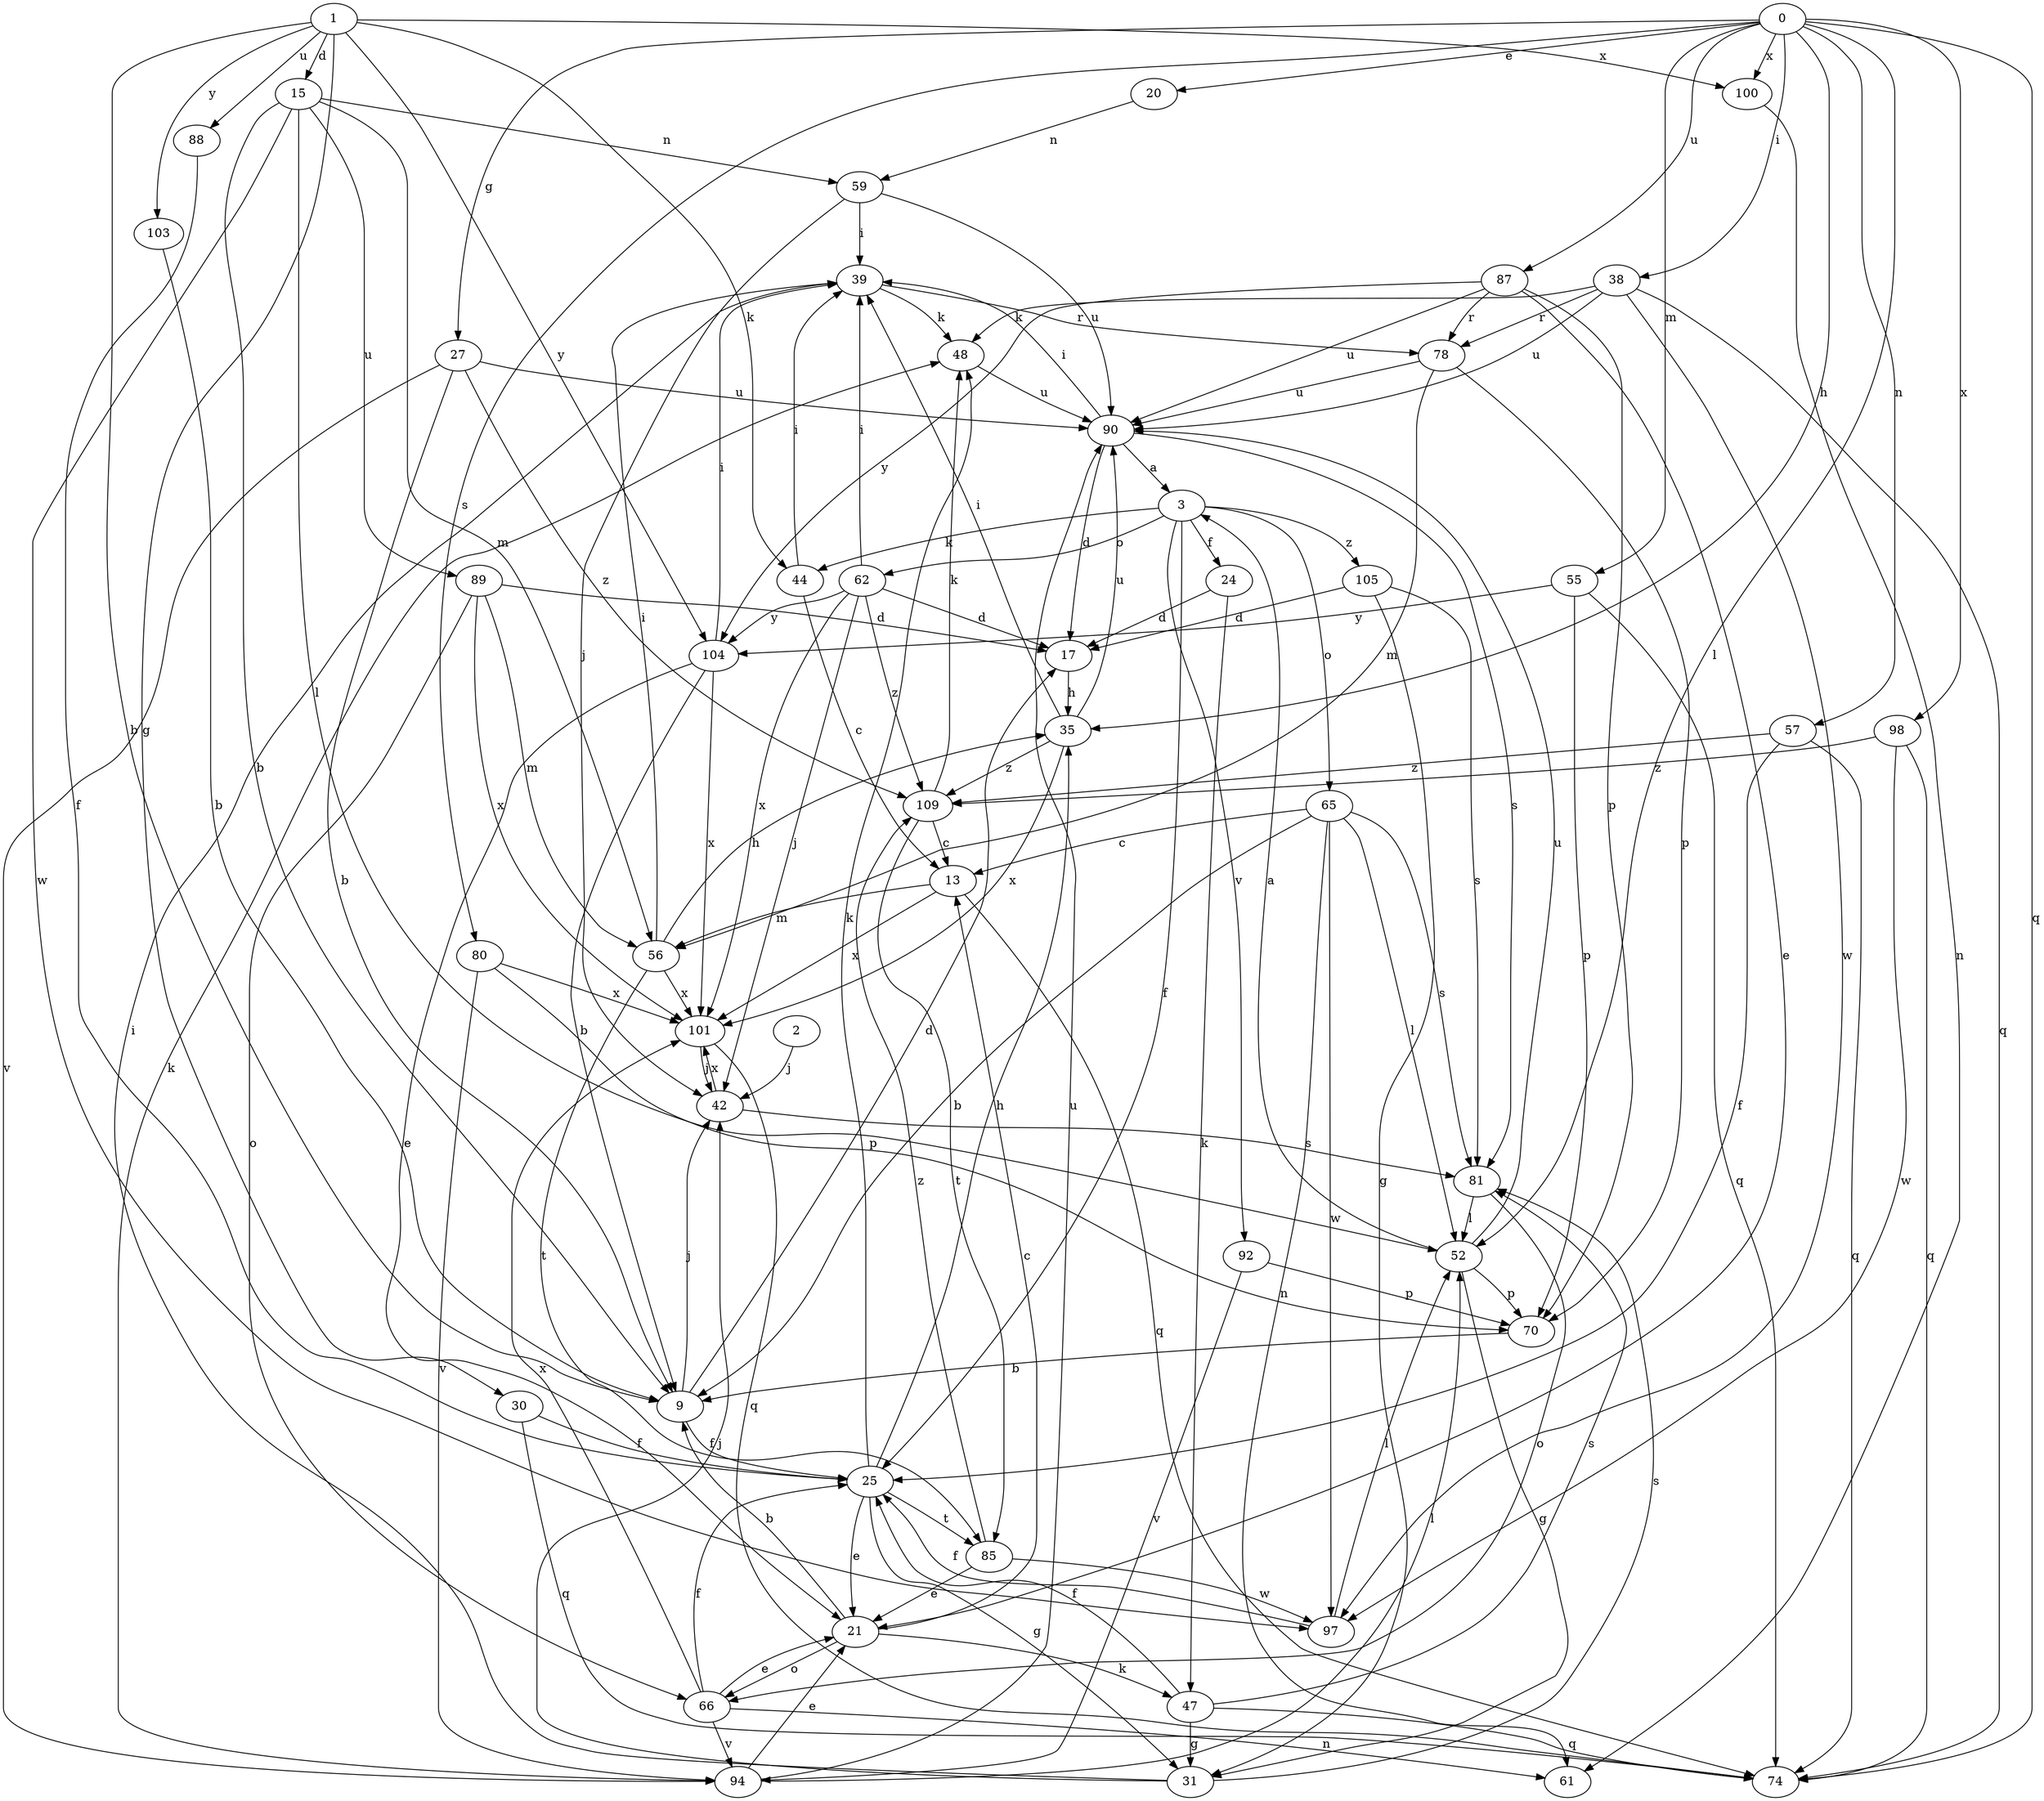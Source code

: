 strict digraph  {
0;
1;
2;
3;
9;
13;
15;
17;
20;
21;
24;
25;
27;
30;
31;
35;
38;
39;
42;
44;
47;
48;
52;
55;
56;
57;
59;
61;
62;
65;
66;
70;
74;
78;
80;
81;
85;
87;
88;
89;
90;
92;
94;
97;
98;
100;
101;
103;
104;
105;
109;
0 -> 20  [label=e];
0 -> 27  [label=g];
0 -> 35  [label=h];
0 -> 38  [label=i];
0 -> 52  [label=l];
0 -> 55  [label=m];
0 -> 57  [label=n];
0 -> 74  [label=q];
0 -> 80  [label=s];
0 -> 87  [label=u];
0 -> 98  [label=x];
0 -> 100  [label=x];
1 -> 9  [label=b];
1 -> 15  [label=d];
1 -> 30  [label=g];
1 -> 44  [label=k];
1 -> 88  [label=u];
1 -> 100  [label=x];
1 -> 103  [label=y];
1 -> 104  [label=y];
2 -> 42  [label=j];
3 -> 24  [label=f];
3 -> 25  [label=f];
3 -> 44  [label=k];
3 -> 62  [label=o];
3 -> 65  [label=o];
3 -> 92  [label=v];
3 -> 105  [label=z];
9 -> 17  [label=d];
9 -> 25  [label=f];
9 -> 42  [label=j];
13 -> 56  [label=m];
13 -> 74  [label=q];
13 -> 101  [label=x];
15 -> 9  [label=b];
15 -> 52  [label=l];
15 -> 56  [label=m];
15 -> 59  [label=n];
15 -> 89  [label=u];
15 -> 97  [label=w];
17 -> 35  [label=h];
20 -> 59  [label=n];
21 -> 9  [label=b];
21 -> 13  [label=c];
21 -> 47  [label=k];
21 -> 66  [label=o];
24 -> 17  [label=d];
24 -> 47  [label=k];
25 -> 21  [label=e];
25 -> 31  [label=g];
25 -> 35  [label=h];
25 -> 48  [label=k];
25 -> 85  [label=t];
27 -> 9  [label=b];
27 -> 90  [label=u];
27 -> 94  [label=v];
27 -> 109  [label=z];
30 -> 25  [label=f];
30 -> 74  [label=q];
31 -> 39  [label=i];
31 -> 42  [label=j];
31 -> 81  [label=s];
35 -> 39  [label=i];
35 -> 90  [label=u];
35 -> 101  [label=x];
35 -> 109  [label=z];
38 -> 48  [label=k];
38 -> 74  [label=q];
38 -> 78  [label=r];
38 -> 90  [label=u];
38 -> 97  [label=w];
39 -> 48  [label=k];
39 -> 78  [label=r];
42 -> 81  [label=s];
42 -> 101  [label=x];
44 -> 13  [label=c];
44 -> 39  [label=i];
47 -> 25  [label=f];
47 -> 31  [label=g];
47 -> 74  [label=q];
47 -> 81  [label=s];
48 -> 90  [label=u];
52 -> 3  [label=a];
52 -> 31  [label=g];
52 -> 70  [label=p];
52 -> 90  [label=u];
55 -> 70  [label=p];
55 -> 74  [label=q];
55 -> 104  [label=y];
56 -> 35  [label=h];
56 -> 39  [label=i];
56 -> 85  [label=t];
56 -> 101  [label=x];
57 -> 25  [label=f];
57 -> 74  [label=q];
57 -> 109  [label=z];
59 -> 39  [label=i];
59 -> 42  [label=j];
59 -> 90  [label=u];
62 -> 17  [label=d];
62 -> 39  [label=i];
62 -> 42  [label=j];
62 -> 101  [label=x];
62 -> 104  [label=y];
62 -> 109  [label=z];
65 -> 9  [label=b];
65 -> 13  [label=c];
65 -> 52  [label=l];
65 -> 61  [label=n];
65 -> 81  [label=s];
65 -> 97  [label=w];
66 -> 21  [label=e];
66 -> 25  [label=f];
66 -> 61  [label=n];
66 -> 94  [label=v];
66 -> 101  [label=x];
70 -> 9  [label=b];
78 -> 56  [label=m];
78 -> 70  [label=p];
78 -> 90  [label=u];
80 -> 70  [label=p];
80 -> 94  [label=v];
80 -> 101  [label=x];
81 -> 52  [label=l];
81 -> 66  [label=o];
85 -> 21  [label=e];
85 -> 97  [label=w];
85 -> 109  [label=z];
87 -> 21  [label=e];
87 -> 70  [label=p];
87 -> 78  [label=r];
87 -> 90  [label=u];
87 -> 104  [label=y];
88 -> 25  [label=f];
89 -> 17  [label=d];
89 -> 56  [label=m];
89 -> 66  [label=o];
89 -> 101  [label=x];
90 -> 3  [label=a];
90 -> 17  [label=d];
90 -> 39  [label=i];
90 -> 81  [label=s];
92 -> 70  [label=p];
92 -> 94  [label=v];
94 -> 21  [label=e];
94 -> 48  [label=k];
94 -> 52  [label=l];
94 -> 90  [label=u];
97 -> 25  [label=f];
97 -> 52  [label=l];
98 -> 74  [label=q];
98 -> 97  [label=w];
98 -> 109  [label=z];
100 -> 61  [label=n];
101 -> 42  [label=j];
101 -> 74  [label=q];
103 -> 9  [label=b];
104 -> 9  [label=b];
104 -> 21  [label=e];
104 -> 39  [label=i];
104 -> 101  [label=x];
105 -> 17  [label=d];
105 -> 31  [label=g];
105 -> 81  [label=s];
109 -> 13  [label=c];
109 -> 48  [label=k];
109 -> 85  [label=t];
}
